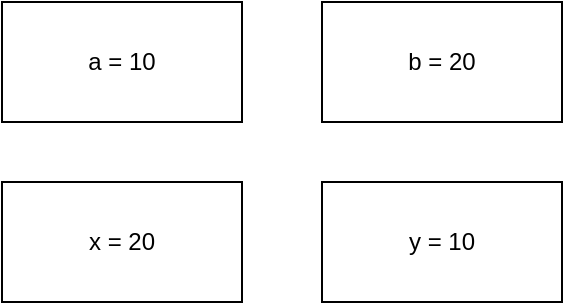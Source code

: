 <mxfile version="20.8.10" type="device" pages="3"><diagram name="第 1 页" id="dpHOkB9DeTowtGQAC_fq"><mxGraphModel dx="768" dy="428" grid="1" gridSize="10" guides="1" tooltips="1" connect="1" arrows="1" fold="1" page="1" pageScale="1" pageWidth="48000" pageHeight="36000" math="0" shadow="0"><root><mxCell id="0"/><mxCell id="1" parent="0"/><mxCell id="BYPDhyZxVpA0Jn9wuAEo-2" value="a = 10" style="rounded=0;whiteSpace=wrap;html=1;" vertex="1" parent="1"><mxGeometry x="250" y="220" width="120" height="60" as="geometry"/></mxCell><mxCell id="BYPDhyZxVpA0Jn9wuAEo-3" value="b = 20" style="rounded=0;whiteSpace=wrap;html=1;" vertex="1" parent="1"><mxGeometry x="410" y="220" width="120" height="60" as="geometry"/></mxCell><mxCell id="BYPDhyZxVpA0Jn9wuAEo-4" value="x = 20" style="rounded=0;whiteSpace=wrap;html=1;" vertex="1" parent="1"><mxGeometry x="250" y="310" width="120" height="60" as="geometry"/></mxCell><mxCell id="BYPDhyZxVpA0Jn9wuAEo-5" value="y = 10" style="rounded=0;whiteSpace=wrap;html=1;" vertex="1" parent="1"><mxGeometry x="410" y="310" width="120" height="60" as="geometry"/></mxCell></root></mxGraphModel></diagram><diagram id="dVxo_J50KSgIW8P-lDmi" name="第 2 页"><mxGraphModel dx="1114" dy="621" grid="1" gridSize="10" guides="1" tooltips="1" connect="1" arrows="1" fold="1" page="1" pageScale="1" pageWidth="48000" pageHeight="36000" math="0" shadow="0"><root><mxCell id="0"/><mxCell id="1" parent="0"/><mxCell id="Ox8R73x3XZiomZ2bmDw_-1" value="a = 10" style="rounded=0;whiteSpace=wrap;html=1;" vertex="1" parent="1"><mxGeometry x="250" y="220" width="120" height="60" as="geometry"/></mxCell><mxCell id="Ox8R73x3XZiomZ2bmDw_-2" value="b = 20" style="rounded=0;whiteSpace=wrap;html=1;" vertex="1" parent="1"><mxGeometry x="410" y="220" width="120" height="60" as="geometry"/></mxCell><mxCell id="Ox8R73x3XZiomZ2bmDw_-5" value="a = 20" style="rounded=0;whiteSpace=wrap;html=1;" vertex="1" parent="1"><mxGeometry x="240" y="390" width="120" height="60" as="geometry"/></mxCell><mxCell id="Ox8R73x3XZiomZ2bmDw_-6" value="b = 10" style="rounded=0;whiteSpace=wrap;html=1;" vertex="1" parent="1"><mxGeometry x="430" y="390" width="120" height="60" as="geometry"/></mxCell></root></mxGraphModel></diagram><diagram id="nx2mAMMY_ceNgHgTOqNq" name="第 3 页"><mxGraphModel dx="1114" dy="621" grid="1" gridSize="10" guides="1" tooltips="1" connect="1" arrows="1" fold="1" page="1" pageScale="1" pageWidth="48000" pageHeight="36000" math="0" shadow="0"><root><mxCell id="0"/><mxCell id="1" parent="0"/><mxCell id="4u-OLn9oveiMmNkFBMmb-1" value="10" style="text;html=1;align=center;verticalAlign=middle;resizable=0;points=[];autosize=1;strokeColor=none;fillColor=none;" vertex="1" parent="1"><mxGeometry x="240" y="185" width="40" height="30" as="geometry"/></mxCell></root></mxGraphModel></diagram></mxfile>